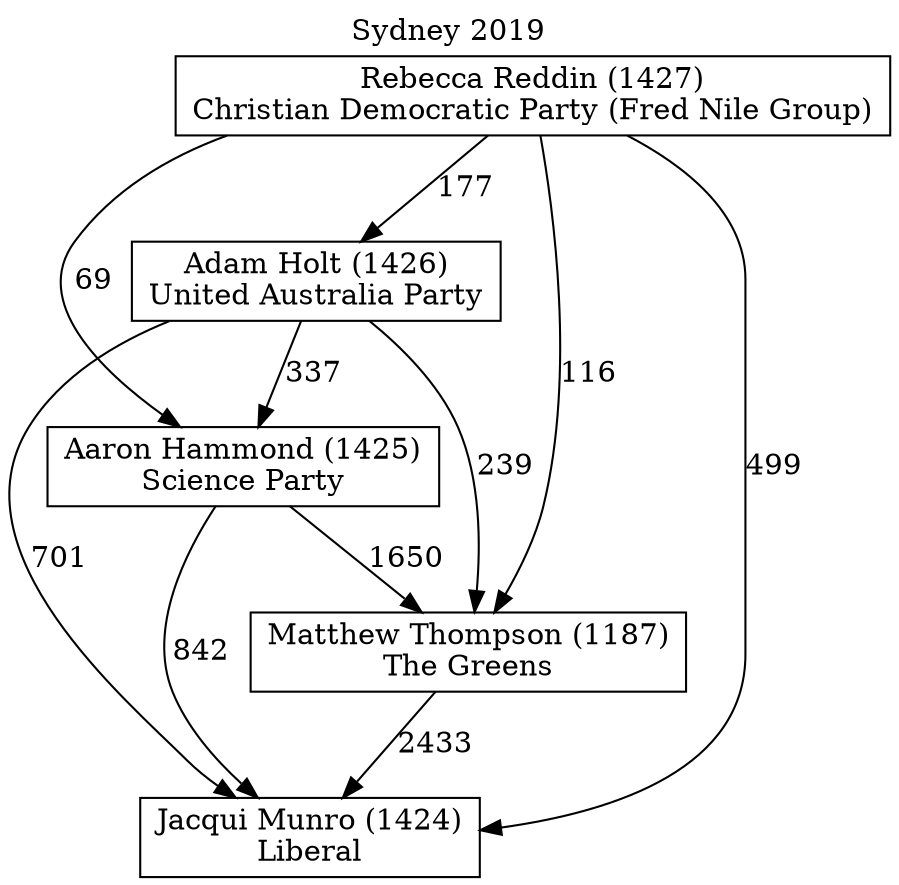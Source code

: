 // House preference flow
digraph "Jacqui Munro (1424)_Sydney_2019" {
	graph [label="Sydney 2019" labelloc=t mclimit=10]
	node [shape=box]
	"Jacqui Munro (1424)" [label="Jacqui Munro (1424)
Liberal"]
	"Matthew Thompson (1187)" [label="Matthew Thompson (1187)
The Greens"]
	"Aaron Hammond (1425)" [label="Aaron Hammond (1425)
Science Party"]
	"Adam Holt (1426)" [label="Adam Holt (1426)
United Australia Party"]
	"Rebecca Reddin (1427)" [label="Rebecca Reddin (1427)
Christian Democratic Party (Fred Nile Group)"]
	"Matthew Thompson (1187)" -> "Jacqui Munro (1424)" [label=2433]
	"Aaron Hammond (1425)" -> "Matthew Thompson (1187)" [label=1650]
	"Adam Holt (1426)" -> "Aaron Hammond (1425)" [label=337]
	"Rebecca Reddin (1427)" -> "Adam Holt (1426)" [label=177]
	"Aaron Hammond (1425)" -> "Jacqui Munro (1424)" [label=842]
	"Adam Holt (1426)" -> "Jacqui Munro (1424)" [label=701]
	"Rebecca Reddin (1427)" -> "Jacqui Munro (1424)" [label=499]
	"Rebecca Reddin (1427)" -> "Aaron Hammond (1425)" [label=69]
	"Adam Holt (1426)" -> "Matthew Thompson (1187)" [label=239]
	"Rebecca Reddin (1427)" -> "Matthew Thompson (1187)" [label=116]
}
